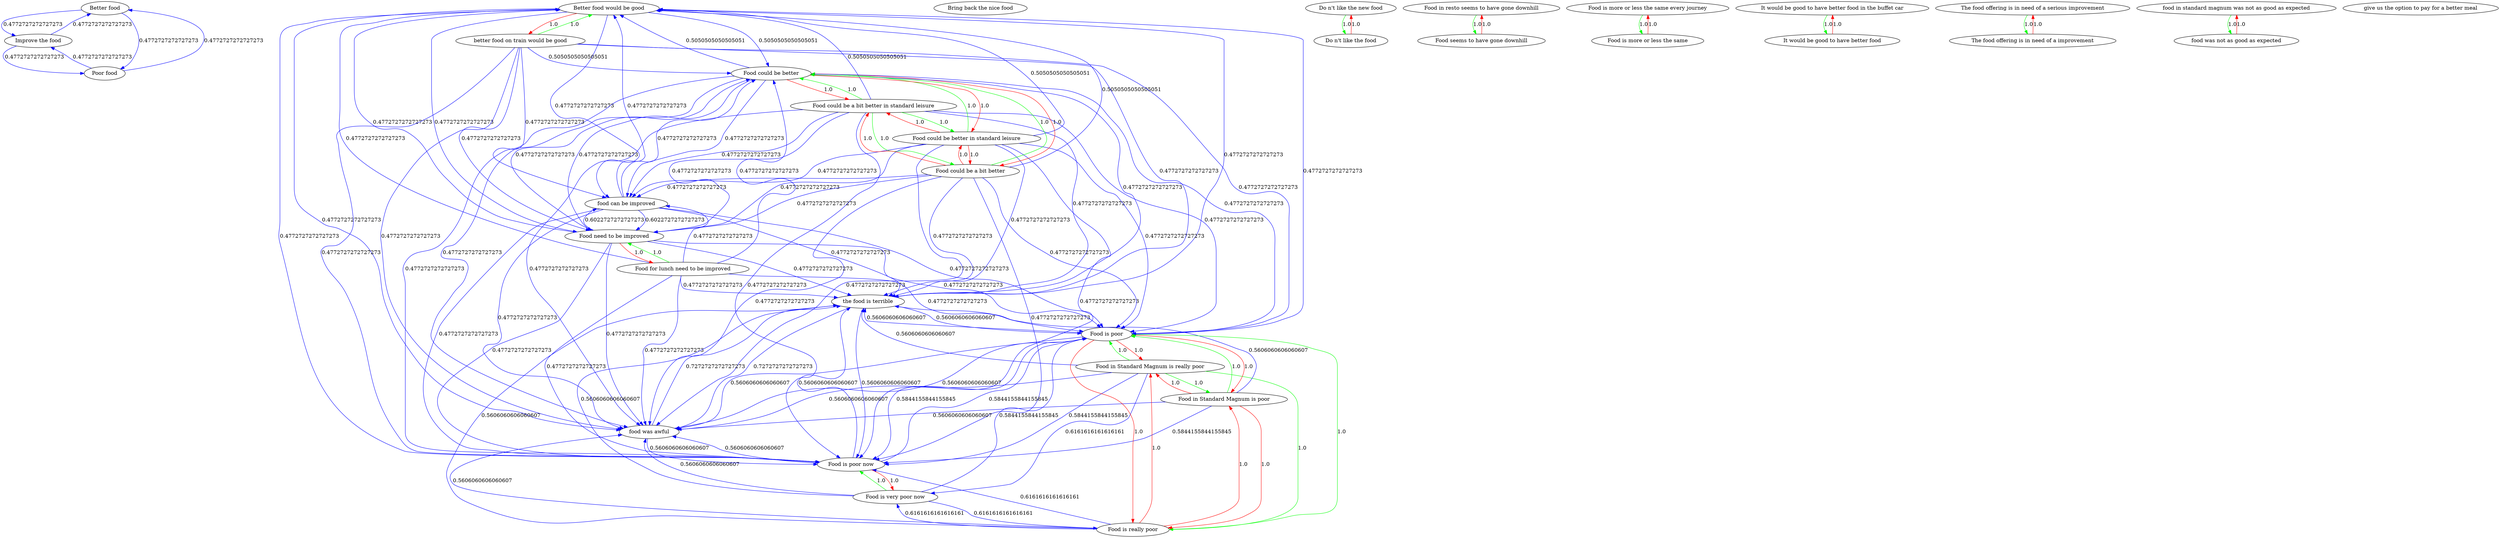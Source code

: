 digraph rawGraph {
"Better food";"Better food would be good";"Bring back the nice food";"Do n't like the new food";"Do n't like the food";"Food could be a bit better in standard leisure";"Food could be better in standard leisure";"Food could be better";"Food could be a bit better";"Food for lunch need to be improved";"Food need to be improved";"Food in Standard Magnum is really poor";"Food in Standard Magnum is poor";"Food is poor";"Food is really poor";"Food in resto seems to have gone downhill";"Food seems to have gone downhill";"Food is more or less the same every journey";"Food is more or less the same";"Food is very poor now";"Food is poor now";"Improve the food";"It would be good to have better food in the buffet car";"It would be good to have better food";"Poor food";"The food offering is in need of a serious improvement";"The food offering is in need of a improvement";"better food on train would be good";"food can be improved";"food in standard magnum was not as good as expected";"food was not as good as expected";"food was awful";"give us the option to pay for a better meal";"the food is terrible";"Do n't like the new food" -> "Do n't like the food" [label=1.0] [color=green]
"Do n't like the food" -> "Do n't like the new food" [label=1.0] [color=red]
"Food could be a bit better in standard leisure" -> "Food could be better in standard leisure" [label=1.0] [color=green]
"Food could be better in standard leisure" -> "Food could be better" [label=1.0] [color=green]
"Food could be a bit better in standard leisure" -> "Food could be a bit better" [label=1.0] [color=green]
"Food could be a bit better" -> "Food could be better" [label=1.0] [color=green]
"Food could be a bit better in standard leisure" -> "Food could be better" [label=1.0] [color=green]
"Food could be better in standard leisure" -> "Food could be a bit better in standard leisure" [label=1.0] [color=red]
"Food could be better in standard leisure" -> "Food could be a bit better" [label=1.0] [color=red]
"Food could be better" -> "Food could be a bit better in standard leisure" [label=1.0] [color=red]
"Food could be better" -> "Food could be better in standard leisure" [label=1.0] [color=red]
"Food could be better" -> "Food could be a bit better" [label=1.0] [color=red]
"Food could be a bit better" -> "Food could be a bit better in standard leisure" [label=1.0] [color=red]
"Food could be a bit better" -> "Food could be better in standard leisure" [label=1.0] [color=red]
"Food could be better" -> "Better food would be good" [label=0.5050505050505051] [color=blue]
"Better food would be good" -> "Food could be better" [label=0.5050505050505051] [color=blue]
"Food could be a bit better in standard leisure" -> "Better food would be good" [label=0.5050505050505051] [color=blue]
"Food could be better in standard leisure" -> "Better food would be good" [label=0.5050505050505051] [color=blue]
"Food could be a bit better" -> "Better food would be good" [label=0.5050505050505051] [color=blue]
"Food for lunch need to be improved" -> "Food need to be improved" [label=1.0] [color=green]
"Food need to be improved" -> "Food for lunch need to be improved" [label=1.0] [color=red]
"Food could be better" -> "Food need to be improved" [label=0.4772727272727273] [color=blue]
"Food need to be improved" -> "Food could be better" [label=0.4772727272727273] [color=blue]
"Food could be a bit better in standard leisure" -> "Food need to be improved" [label=0.4772727272727273] [color=blue]
"Food could be better in standard leisure" -> "Food need to be improved" [label=0.4772727272727273] [color=blue]
"Food could be a bit better" -> "Food need to be improved" [label=0.4772727272727273] [color=blue]
"Food for lunch need to be improved" -> "Food could be better" [label=0.4772727272727273] [color=blue]
"Food in Standard Magnum is really poor" -> "Food in Standard Magnum is poor" [label=1.0] [color=green]
"Food in Standard Magnum is poor" -> "Food is poor" [label=1.0] [color=green]
"Food in Standard Magnum is really poor" -> "Food is really poor" [label=1.0] [color=green]
"Food is really poor" -> "Food is poor" [label=1.0] [color=green]
"Food in Standard Magnum is really poor" -> "Food is poor" [label=1.0] [color=green]
"Food in Standard Magnum is poor" -> "Food in Standard Magnum is really poor" [label=1.0] [color=red]
"Food in Standard Magnum is poor" -> "Food is really poor" [label=1.0] [color=red]
"Food is poor" -> "Food in Standard Magnum is really poor" [label=1.0] [color=red]
"Food is poor" -> "Food in Standard Magnum is poor" [label=1.0] [color=red]
"Food is poor" -> "Food is really poor" [label=1.0] [color=red]
"Food is really poor" -> "Food in Standard Magnum is really poor" [label=1.0] [color=red]
"Food is really poor" -> "Food in Standard Magnum is poor" [label=1.0] [color=red]
"Food in resto seems to have gone downhill" -> "Food seems to have gone downhill" [label=1.0] [color=green]
"Food seems to have gone downhill" -> "Food in resto seems to have gone downhill" [label=1.0] [color=red]
"Food is more or less the same every journey" -> "Food is more or less the same" [label=1.0] [color=green]
"Food is more or less the same" -> "Food is more or less the same every journey" [label=1.0] [color=red]
"Food is very poor now" -> "Food is poor now" [label=1.0] [color=green]
"Food is poor now" -> "Food is very poor now" [label=1.0] [color=red]
"Food need to be improved" -> "Food is poor now" [label=0.4772727272727273] [color=blue]
"Food is poor now" -> "Food is poor" [label=0.5844155844155845] [color=blue]
"Food is poor" -> "Food is poor now" [label=0.5844155844155845] [color=blue]
"Food is really poor" -> "Food is very poor now" [label=0.6161616161616161] [color=blue]
"Food is very poor now" -> "Food is really poor" [label=0.6161616161616161] [color=blue]
"Improve the food" -> "Better food" [label=0.4772727272727273] [color=blue]
"Better food" -> "Improve the food" [label=0.4772727272727273] [color=blue]
"It would be good to have better food in the buffet car" -> "It would be good to have better food" [label=1.0] [color=green]
"It would be good to have better food" -> "It would be good to have better food in the buffet car" [label=1.0] [color=red]
"Improve the food" -> "Poor food" [label=0.4772727272727273] [color=blue]
"Poor food" -> "Improve the food" [label=0.4772727272727273] [color=blue]
"Better food" -> "Poor food" [label=0.4772727272727273] [color=blue]
"Poor food" -> "Better food" [label=0.4772727272727273] [color=blue]
"The food offering is in need of a serious improvement" -> "The food offering is in need of a improvement" [label=1.0] [color=green]
"The food offering is in need of a improvement" -> "The food offering is in need of a serious improvement" [label=1.0] [color=red]
"better food on train would be good" -> "Better food would be good" [label=1.0] [color=green]
"Better food would be good" -> "better food on train would be good" [label=1.0] [color=red]
"food can be improved" -> "Food could be better" [label=0.4772727272727273] [color=blue]
"Food could be better" -> "food can be improved" [label=0.4772727272727273] [color=blue]
"Food need to be improved" -> "food can be improved" [label=0.6022727272727273] [color=blue]
"food can be improved" -> "Food need to be improved" [label=0.6022727272727273] [color=blue]
"food in standard magnum was not as good as expected" -> "food was not as good as expected" [label=1.0] [color=green]
"food was not as good as expected" -> "food in standard magnum was not as good as expected" [label=1.0] [color=red]
"Food is poor" -> "food was awful" [label=0.5606060606060607] [color=blue]
"food was awful" -> "Food is poor" [label=0.5606060606060607] [color=blue]
"the food is terrible" -> "Food is poor" [label=0.5606060606060607] [color=blue]
"Food is poor" -> "the food is terrible" [label=0.5606060606060607] [color=blue]
"food was awful" -> "the food is terrible" [label=0.7272727272727273] [color=blue]
"the food is terrible" -> "food was awful" [label=0.7272727272727273] [color=blue]
"Better food would be good" -> "food can be improved" [label=0.4772727272727273] [color=blue]
"Better food would be good" -> "Food need to be improved" [label=0.4772727272727273] [color=blue]
"Food could be a bit better in standard leisure" -> "food can be improved" [label=0.4772727272727273] [color=blue]
"Food could be a bit better in standard leisure" -> "Food is poor now" [label=0.4772727272727273] [color=blue]
"Food could be better in standard leisure" -> "food can be improved" [label=0.4772727272727273] [color=blue]
"Food could be better in standard leisure" -> "Food is poor now" [label=0.4772727272727273] [color=blue]
"Food could be better" -> "Food is poor now" [label=0.4772727272727273] [color=blue]
"Food could be a bit better" -> "food can be improved" [label=0.4772727272727273] [color=blue]
"Food could be a bit better" -> "Food is poor now" [label=0.4772727272727273] [color=blue]
"Food for lunch need to be improved" -> "food can be improved" [label=0.4772727272727273] [color=blue]
"Food for lunch need to be improved" -> "Better food would be good" [label=0.4772727272727273] [color=blue]
"Food for lunch need to be improved" -> "Food is poor now" [label=0.4772727272727273] [color=blue]
"Food need to be improved" -> "Better food would be good" [label=0.4772727272727273] [color=blue]
"Food need to be improved" -> "Food is poor" [label=0.4772727272727273] [color=blue]
"Food in Standard Magnum is really poor" -> "Food is very poor now" [label=0.6161616161616161] [color=blue]
"Food in Standard Magnum is really poor" -> "Food is poor now" [label=0.5844155844155845] [color=blue]
"Food in Standard Magnum is really poor" -> "the food is terrible" [label=0.5606060606060607] [color=blue]
"Food in Standard Magnum is really poor" -> "food was awful" [label=0.5606060606060607] [color=blue]
"Food in Standard Magnum is poor" -> "Food is poor now" [label=0.5844155844155845] [color=blue]
"Food in Standard Magnum is poor" -> "the food is terrible" [label=0.5606060606060607] [color=blue]
"Food in Standard Magnum is poor" -> "food was awful" [label=0.5606060606060607] [color=blue]
"Food is really poor" -> "Food is poor now" [label=0.6161616161616161] [color=blue]
"Food is really poor" -> "the food is terrible" [label=0.5606060606060607] [color=blue]
"Food is really poor" -> "food was awful" [label=0.5606060606060607] [color=blue]
"Food is very poor now" -> "the food is terrible" [label=0.5606060606060607] [color=blue]
"Food is very poor now" -> "food was awful" [label=0.5606060606060607] [color=blue]
"Food is very poor now" -> "Food is poor" [label=0.5844155844155845] [color=blue]
"Food is poor now" -> "the food is terrible" [label=0.5606060606060607] [color=blue]
"Food is poor now" -> "food was awful" [label=0.5606060606060607] [color=blue]
"better food on train would be good" -> "Food could be better" [label=0.5050505050505051] [color=blue]
"better food on train would be good" -> "food can be improved" [label=0.4772727272727273] [color=blue]
"better food on train would be good" -> "Food need to be improved" [label=0.4772727272727273] [color=blue]
"food can be improved" -> "Better food would be good" [label=0.4772727272727273] [color=blue]
"food can be improved" -> "Food is poor now" [label=0.4772727272727273] [color=blue]
"food can be improved" -> "Food is poor" [label=0.4772727272727273] [color=blue]
"food was awful" -> "Food is poor now" [label=0.5606060606060607] [color=blue]
"the food is terrible" -> "Food is poor now" [label=0.5606060606060607] [color=blue]
"Better food would be good" -> "Food is poor now" [label=0.4772727272727273] [color=blue]
"Better food would be good" -> "Food is poor" [label=0.4772727272727273] [color=blue]
"Food could be a bit better in standard leisure" -> "the food is terrible" [label=0.4772727272727273] [color=blue]
"Food could be a bit better in standard leisure" -> "food was awful" [label=0.4772727272727273] [color=blue]
"Food could be a bit better in standard leisure" -> "Food is poor" [label=0.4772727272727273] [color=blue]
"Food could be better in standard leisure" -> "the food is terrible" [label=0.4772727272727273] [color=blue]
"Food could be better in standard leisure" -> "food was awful" [label=0.4772727272727273] [color=blue]
"Food could be better in standard leisure" -> "Food is poor" [label=0.4772727272727273] [color=blue]
"Food could be better" -> "the food is terrible" [label=0.4772727272727273] [color=blue]
"Food could be better" -> "food was awful" [label=0.4772727272727273] [color=blue]
"Food could be better" -> "Food is poor" [label=0.4772727272727273] [color=blue]
"Food could be a bit better" -> "the food is terrible" [label=0.4772727272727273] [color=blue]
"Food could be a bit better" -> "food was awful" [label=0.4772727272727273] [color=blue]
"Food could be a bit better" -> "Food is poor" [label=0.4772727272727273] [color=blue]
"Food for lunch need to be improved" -> "the food is terrible" [label=0.4772727272727273] [color=blue]
"Food for lunch need to be improved" -> "food was awful" [label=0.4772727272727273] [color=blue]
"Food for lunch need to be improved" -> "Food is poor" [label=0.4772727272727273] [color=blue]
"Food need to be improved" -> "the food is terrible" [label=0.4772727272727273] [color=blue]
"Food need to be improved" -> "food was awful" [label=0.4772727272727273] [color=blue]
"better food on train would be good" -> "Food is poor now" [label=0.4772727272727273] [color=blue]
"better food on train would be good" -> "the food is terrible" [label=0.4772727272727273] [color=blue]
"better food on train would be good" -> "food was awful" [label=0.4772727272727273] [color=blue]
"better food on train would be good" -> "Food is poor" [label=0.4772727272727273] [color=blue]
"food can be improved" -> "the food is terrible" [label=0.4772727272727273] [color=blue]
"food can be improved" -> "food was awful" [label=0.4772727272727273] [color=blue]
"Better food would be good" -> "the food is terrible" [label=0.4772727272727273] [color=blue]
"Better food would be good" -> "food was awful" [label=0.4772727272727273] [color=blue]
}